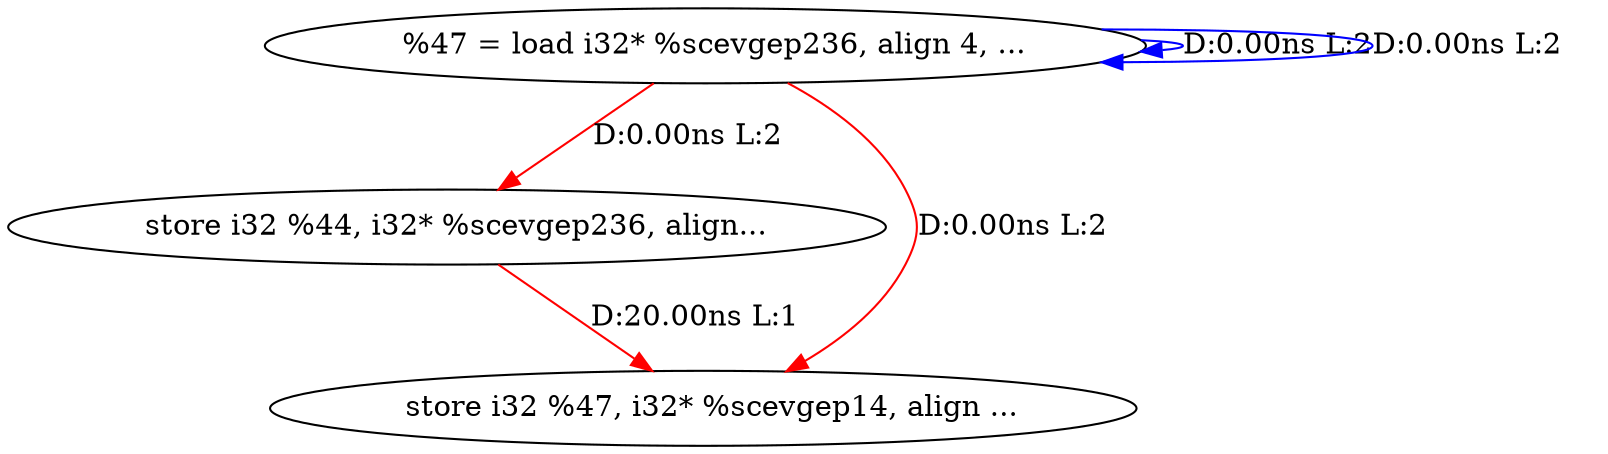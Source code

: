 digraph {
Node0x2858060[label="  %47 = load i32* %scevgep236, align 4, ..."];
Node0x2858060 -> Node0x2858060[label="D:0.00ns L:2",color=blue];
Node0x2858060 -> Node0x2858060[label="D:0.00ns L:2",color=blue];
Node0x2858140[label="  store i32 %44, i32* %scevgep236, align..."];
Node0x2858060 -> Node0x2858140[label="D:0.00ns L:2",color=red];
Node0x2858220[label="  store i32 %47, i32* %scevgep14, align ..."];
Node0x2858060 -> Node0x2858220[label="D:0.00ns L:2",color=red];
Node0x2858140 -> Node0x2858220[label="D:20.00ns L:1",color=red];
}
